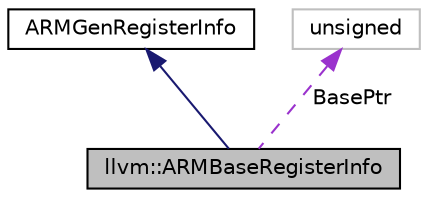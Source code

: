 digraph "llvm::ARMBaseRegisterInfo"
{
 // LATEX_PDF_SIZE
  bgcolor="transparent";
  edge [fontname="Helvetica",fontsize="10",labelfontname="Helvetica",labelfontsize="10"];
  node [fontname="Helvetica",fontsize="10",shape=record];
  Node1 [label="llvm::ARMBaseRegisterInfo",height=0.2,width=0.4,color="black", fillcolor="grey75", style="filled", fontcolor="black",tooltip=" "];
  Node2 -> Node1 [dir="back",color="midnightblue",fontsize="10",style="solid",fontname="Helvetica"];
  Node2 [label="ARMGenRegisterInfo",height=0.2,width=0.4,color="black",URL="$classARMGenRegisterInfo.html",tooltip=" "];
  Node3 -> Node1 [dir="back",color="darkorchid3",fontsize="10",style="dashed",label=" BasePtr" ,fontname="Helvetica"];
  Node3 [label="unsigned",height=0.2,width=0.4,color="grey75",tooltip=" "];
}
